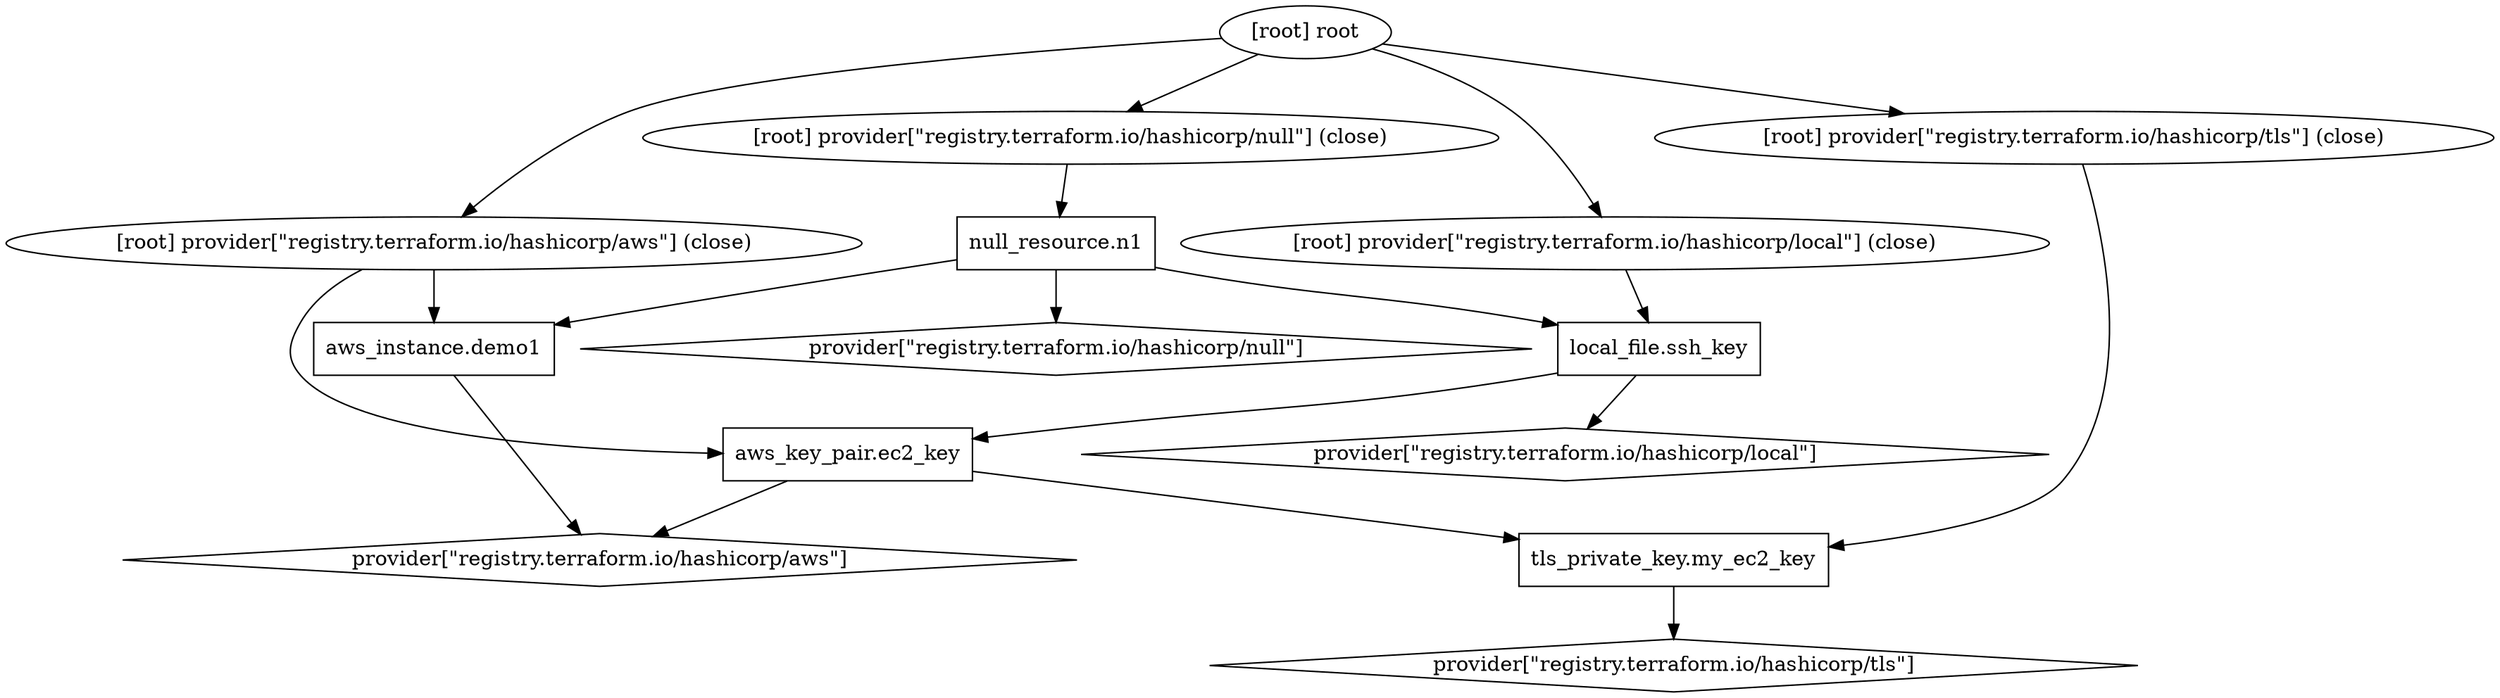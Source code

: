 digraph {
	compound = "true"
	newrank = "true"
	subgraph "root" {
		"[root] aws_instance.demo1 (expand)" [label = "aws_instance.demo1", shape = "box"]
		"[root] aws_key_pair.ec2_key (expand)" [label = "aws_key_pair.ec2_key", shape = "box"]
		"[root] local_file.ssh_key (expand)" [label = "local_file.ssh_key", shape = "box"]
		"[root] null_resource.n1 (expand)" [label = "null_resource.n1", shape = "box"]
		"[root] provider[\"registry.terraform.io/hashicorp/aws\"]" [label = "provider[\"registry.terraform.io/hashicorp/aws\"]", shape = "diamond"]
		"[root] provider[\"registry.terraform.io/hashicorp/local\"]" [label = "provider[\"registry.terraform.io/hashicorp/local\"]", shape = "diamond"]
		"[root] provider[\"registry.terraform.io/hashicorp/null\"]" [label = "provider[\"registry.terraform.io/hashicorp/null\"]", shape = "diamond"]
		"[root] provider[\"registry.terraform.io/hashicorp/tls\"]" [label = "provider[\"registry.terraform.io/hashicorp/tls\"]", shape = "diamond"]
		"[root] tls_private_key.my_ec2_key (expand)" [label = "tls_private_key.my_ec2_key", shape = "box"]
		"[root] aws_instance.demo1 (expand)" -> "[root] provider[\"registry.terraform.io/hashicorp/aws\"]"
		"[root] aws_key_pair.ec2_key (expand)" -> "[root] provider[\"registry.terraform.io/hashicorp/aws\"]"
		"[root] aws_key_pair.ec2_key (expand)" -> "[root] tls_private_key.my_ec2_key (expand)"
		"[root] local_file.ssh_key (expand)" -> "[root] aws_key_pair.ec2_key (expand)"
		"[root] local_file.ssh_key (expand)" -> "[root] provider[\"registry.terraform.io/hashicorp/local\"]"
		"[root] null_resource.n1 (expand)" -> "[root] aws_instance.demo1 (expand)"
		"[root] null_resource.n1 (expand)" -> "[root] local_file.ssh_key (expand)"
		"[root] null_resource.n1 (expand)" -> "[root] provider[\"registry.terraform.io/hashicorp/null\"]"
		"[root] provider[\"registry.terraform.io/hashicorp/aws\"] (close)" -> "[root] aws_instance.demo1 (expand)"
		"[root] provider[\"registry.terraform.io/hashicorp/aws\"] (close)" -> "[root] aws_key_pair.ec2_key (expand)"
		"[root] provider[\"registry.terraform.io/hashicorp/local\"] (close)" -> "[root] local_file.ssh_key (expand)"
		"[root] provider[\"registry.terraform.io/hashicorp/null\"] (close)" -> "[root] null_resource.n1 (expand)"
		"[root] provider[\"registry.terraform.io/hashicorp/tls\"] (close)" -> "[root] tls_private_key.my_ec2_key (expand)"
		"[root] root" -> "[root] provider[\"registry.terraform.io/hashicorp/aws\"] (close)"
		"[root] root" -> "[root] provider[\"registry.terraform.io/hashicorp/local\"] (close)"
		"[root] root" -> "[root] provider[\"registry.terraform.io/hashicorp/null\"] (close)"
		"[root] root" -> "[root] provider[\"registry.terraform.io/hashicorp/tls\"] (close)"
		"[root] tls_private_key.my_ec2_key (expand)" -> "[root] provider[\"registry.terraform.io/hashicorp/tls\"]"
	}
}

